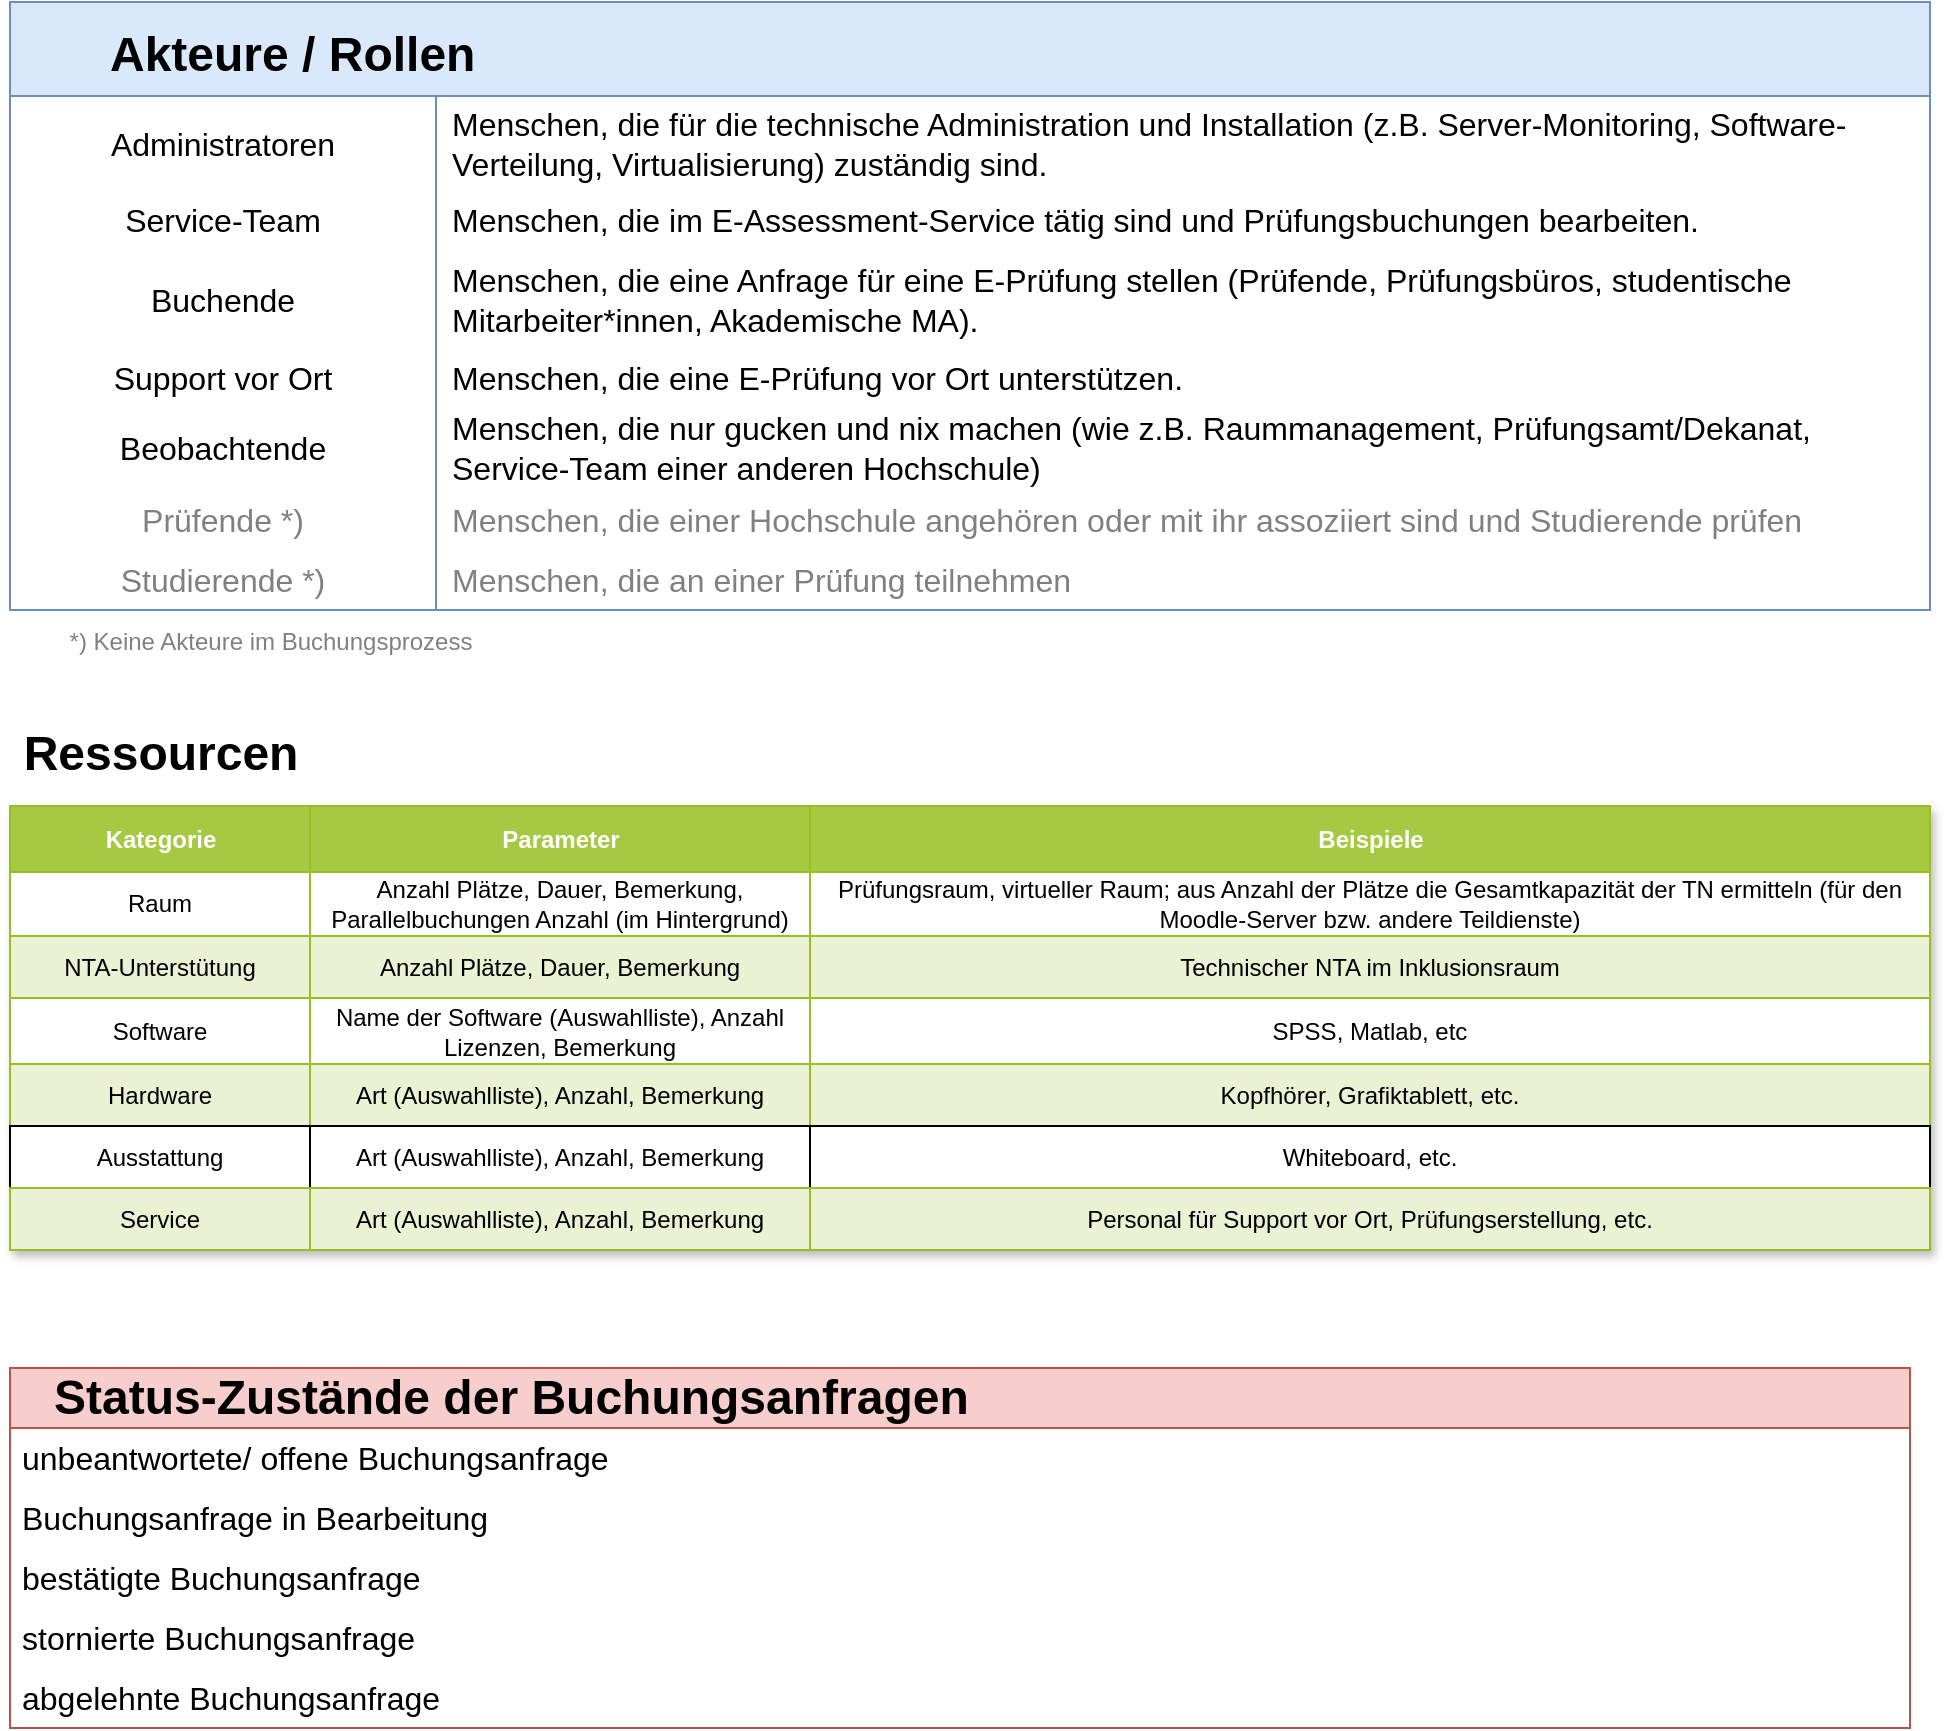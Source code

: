 <mxfile version="24.7.7">
  <diagram name="Seite-1" id="ngaqb3xMoZyI-BjdqdxZ">
    <mxGraphModel dx="1658" dy="996" grid="1" gridSize="10" guides="1" tooltips="1" connect="1" arrows="1" fold="1" page="1" pageScale="1" pageWidth="827" pageHeight="1169" math="0" shadow="0">
      <root>
        <mxCell id="0" />
        <mxCell id="1" parent="0" />
        <mxCell id="2kAH8OuJMMJden_yHNVl-6" value="Akteure / Rollen" style="shape=table;startSize=47;container=1;collapsible=0;childLayout=tableLayout;fixedRows=1;rowLines=0;fontStyle=1;strokeColor=#6c8ebf;fontSize=24;fillColor=#dae8fc;align=left;spacingLeft=48;" vertex="1" parent="1">
          <mxGeometry x="40" y="23" width="960" height="304" as="geometry" />
        </mxCell>
        <mxCell id="2kAH8OuJMMJden_yHNVl-7" value="" style="shape=tableRow;horizontal=0;startSize=0;swimlaneHead=0;swimlaneBody=0;top=0;left=0;bottom=0;right=0;collapsible=0;dropTarget=0;fillColor=none;points=[[0,0.5],[1,0.5]];portConstraint=eastwest;strokeColor=inherit;fontSize=16;" vertex="1" parent="2kAH8OuJMMJden_yHNVl-6">
          <mxGeometry y="47" width="960" height="47" as="geometry" />
        </mxCell>
        <mxCell id="2kAH8OuJMMJden_yHNVl-8" value="Administratoren" style="shape=partialRectangle;html=1;whiteSpace=wrap;connectable=0;fillColor=none;top=0;left=0;bottom=0;right=0;overflow=hidden;pointerEvents=1;strokeColor=inherit;fontSize=16;" vertex="1" parent="2kAH8OuJMMJden_yHNVl-7">
          <mxGeometry width="213" height="47" as="geometry">
            <mxRectangle width="213" height="47" as="alternateBounds" />
          </mxGeometry>
        </mxCell>
        <mxCell id="2kAH8OuJMMJden_yHNVl-9" value="Menschen, die für die technische Administration und Installation (z.B. Server-Monitoring, Software-Verteilung, Virtualisierung) zuständig sind." style="shape=partialRectangle;html=1;whiteSpace=wrap;connectable=0;fillColor=none;top=0;left=0;bottom=0;right=0;align=left;spacingLeft=6;overflow=hidden;strokeColor=inherit;fontSize=16;" vertex="1" parent="2kAH8OuJMMJden_yHNVl-7">
          <mxGeometry x="213" width="747" height="47" as="geometry">
            <mxRectangle width="747" height="47" as="alternateBounds" />
          </mxGeometry>
        </mxCell>
        <mxCell id="2kAH8OuJMMJden_yHNVl-10" value="" style="shape=tableRow;horizontal=0;startSize=0;swimlaneHead=0;swimlaneBody=0;top=0;left=0;bottom=0;right=0;collapsible=0;dropTarget=0;fillColor=none;points=[[0,0.5],[1,0.5]];portConstraint=eastwest;strokeColor=inherit;fontSize=16;" vertex="1" parent="2kAH8OuJMMJden_yHNVl-6">
          <mxGeometry y="94" width="960" height="30" as="geometry" />
        </mxCell>
        <mxCell id="2kAH8OuJMMJden_yHNVl-11" value="Service-Team" style="shape=partialRectangle;html=1;whiteSpace=wrap;connectable=0;fillColor=none;top=0;left=0;bottom=0;right=0;overflow=hidden;strokeColor=inherit;fontSize=16;" vertex="1" parent="2kAH8OuJMMJden_yHNVl-10">
          <mxGeometry width="213" height="30" as="geometry">
            <mxRectangle width="213" height="30" as="alternateBounds" />
          </mxGeometry>
        </mxCell>
        <mxCell id="2kAH8OuJMMJden_yHNVl-12" value="Menschen, die im E-Assessment-Service tätig sind und Prüfungsbuchungen bearbeiten." style="shape=partialRectangle;html=1;whiteSpace=wrap;connectable=0;fillColor=none;top=0;left=0;bottom=0;right=0;align=left;spacingLeft=6;overflow=hidden;strokeColor=inherit;fontSize=16;" vertex="1" parent="2kAH8OuJMMJden_yHNVl-10">
          <mxGeometry x="213" width="747" height="30" as="geometry">
            <mxRectangle width="747" height="30" as="alternateBounds" />
          </mxGeometry>
        </mxCell>
        <mxCell id="2kAH8OuJMMJden_yHNVl-13" value="" style="shape=tableRow;horizontal=0;startSize=0;swimlaneHead=0;swimlaneBody=0;top=0;left=0;bottom=0;right=0;collapsible=0;dropTarget=0;fillColor=none;points=[[0,0.5],[1,0.5]];portConstraint=eastwest;strokeColor=inherit;fontSize=16;" vertex="1" parent="2kAH8OuJMMJden_yHNVl-6">
          <mxGeometry y="124" width="960" height="50" as="geometry" />
        </mxCell>
        <mxCell id="2kAH8OuJMMJden_yHNVl-14" value="&lt;div&gt;Buchende&lt;/div&gt;" style="shape=partialRectangle;html=1;whiteSpace=wrap;connectable=0;fillColor=none;top=0;left=0;bottom=0;right=0;overflow=hidden;strokeColor=inherit;fontSize=16;" vertex="1" parent="2kAH8OuJMMJden_yHNVl-13">
          <mxGeometry width="213" height="50" as="geometry">
            <mxRectangle width="213" height="50" as="alternateBounds" />
          </mxGeometry>
        </mxCell>
        <mxCell id="2kAH8OuJMMJden_yHNVl-15" value="Menschen, die eine Anfrage für eine E-Prüfung stellen (Prüfende, Prüfungsbüros, studentische Mitarbeiter*innen, Akademische MA)." style="shape=partialRectangle;html=1;whiteSpace=wrap;connectable=0;fillColor=none;top=0;left=0;bottom=0;right=0;align=left;spacingLeft=6;overflow=hidden;strokeColor=inherit;fontSize=16;" vertex="1" parent="2kAH8OuJMMJden_yHNVl-13">
          <mxGeometry x="213" width="747" height="50" as="geometry">
            <mxRectangle width="747" height="50" as="alternateBounds" />
          </mxGeometry>
        </mxCell>
        <mxCell id="2kAH8OuJMMJden_yHNVl-25" style="shape=tableRow;horizontal=0;startSize=0;swimlaneHead=0;swimlaneBody=0;top=0;left=0;bottom=0;right=0;collapsible=0;dropTarget=0;fillColor=none;points=[[0,0.5],[1,0.5]];portConstraint=eastwest;strokeColor=inherit;fontSize=16;" vertex="1" parent="2kAH8OuJMMJden_yHNVl-6">
          <mxGeometry y="174" width="960" height="27" as="geometry" />
        </mxCell>
        <mxCell id="2kAH8OuJMMJden_yHNVl-26" value="Support vor Ort" style="shape=partialRectangle;html=1;whiteSpace=wrap;connectable=0;fillColor=none;top=0;left=0;bottom=0;right=0;overflow=hidden;strokeColor=inherit;fontSize=16;" vertex="1" parent="2kAH8OuJMMJden_yHNVl-25">
          <mxGeometry width="213" height="27" as="geometry">
            <mxRectangle width="213" height="27" as="alternateBounds" />
          </mxGeometry>
        </mxCell>
        <mxCell id="2kAH8OuJMMJden_yHNVl-27" value="Menschen, die eine E-Prüfung vor Ort unterstützen.&lt;span style=&quot;white-space: pre;&quot;&gt;&#x9;&lt;/span&gt;" style="shape=partialRectangle;html=1;whiteSpace=wrap;connectable=0;fillColor=none;top=0;left=0;bottom=0;right=0;align=left;spacingLeft=6;overflow=hidden;strokeColor=inherit;fontSize=16;" vertex="1" parent="2kAH8OuJMMJden_yHNVl-25">
          <mxGeometry x="213" width="747" height="27" as="geometry">
            <mxRectangle width="747" height="27" as="alternateBounds" />
          </mxGeometry>
        </mxCell>
        <mxCell id="2kAH8OuJMMJden_yHNVl-22" style="shape=tableRow;horizontal=0;startSize=0;swimlaneHead=0;swimlaneBody=0;top=0;left=0;bottom=0;right=0;collapsible=0;dropTarget=0;fillColor=none;points=[[0,0.5],[1,0.5]];portConstraint=eastwest;strokeColor=inherit;fontSize=16;" vertex="1" parent="2kAH8OuJMMJden_yHNVl-6">
          <mxGeometry y="201" width="960" height="43" as="geometry" />
        </mxCell>
        <mxCell id="2kAH8OuJMMJden_yHNVl-23" value="Beobachtende" style="shape=partialRectangle;html=1;whiteSpace=wrap;connectable=0;fillColor=none;top=0;left=0;bottom=0;right=0;overflow=hidden;strokeColor=inherit;fontSize=16;" vertex="1" parent="2kAH8OuJMMJden_yHNVl-22">
          <mxGeometry width="213" height="43" as="geometry">
            <mxRectangle width="213" height="43" as="alternateBounds" />
          </mxGeometry>
        </mxCell>
        <mxCell id="2kAH8OuJMMJden_yHNVl-24" value="Menschen, die nur gucken und nix machen (wie z.B. Raummanagement, Prüfungsamt/Dekanat, Service-Team einer anderen Hochschule)" style="shape=partialRectangle;html=1;whiteSpace=wrap;connectable=0;fillColor=none;top=0;left=0;bottom=0;right=0;align=left;spacingLeft=6;overflow=hidden;strokeColor=inherit;fontSize=16;" vertex="1" parent="2kAH8OuJMMJden_yHNVl-22">
          <mxGeometry x="213" width="747" height="43" as="geometry">
            <mxRectangle width="747" height="43" as="alternateBounds" />
          </mxGeometry>
        </mxCell>
        <mxCell id="2kAH8OuJMMJden_yHNVl-19" style="shape=tableRow;horizontal=0;startSize=0;swimlaneHead=0;swimlaneBody=0;top=0;left=0;bottom=0;right=0;collapsible=0;dropTarget=0;fillColor=none;points=[[0,0.5],[1,0.5]];portConstraint=eastwest;strokeColor=inherit;fontSize=16;" vertex="1" parent="2kAH8OuJMMJden_yHNVl-6">
          <mxGeometry y="244" width="960" height="30" as="geometry" />
        </mxCell>
        <mxCell id="2kAH8OuJMMJden_yHNVl-20" value="&lt;font color=&quot;#808080&quot;&gt;Prüfende *)&lt;/font&gt;" style="shape=partialRectangle;html=1;whiteSpace=wrap;connectable=0;fillColor=none;top=0;left=0;bottom=0;right=0;overflow=hidden;strokeColor=inherit;fontSize=16;" vertex="1" parent="2kAH8OuJMMJden_yHNVl-19">
          <mxGeometry width="213" height="30" as="geometry">
            <mxRectangle width="213" height="30" as="alternateBounds" />
          </mxGeometry>
        </mxCell>
        <mxCell id="2kAH8OuJMMJden_yHNVl-21" value="&lt;font color=&quot;#808080&quot;&gt;Menschen, die einer Hochschule angehören oder mit ihr assoziiert sind und Studierende prüfen&lt;/font&gt;" style="shape=partialRectangle;html=1;whiteSpace=wrap;connectable=0;fillColor=none;top=0;left=0;bottom=0;right=0;align=left;spacingLeft=6;overflow=hidden;strokeColor=inherit;fontSize=16;" vertex="1" parent="2kAH8OuJMMJden_yHNVl-19">
          <mxGeometry x="213" width="747" height="30" as="geometry">
            <mxRectangle width="747" height="30" as="alternateBounds" />
          </mxGeometry>
        </mxCell>
        <mxCell id="2kAH8OuJMMJden_yHNVl-16" style="shape=tableRow;horizontal=0;startSize=0;swimlaneHead=0;swimlaneBody=0;top=0;left=0;bottom=0;right=0;collapsible=0;dropTarget=0;fillColor=none;points=[[0,0.5],[1,0.5]];portConstraint=eastwest;strokeColor=inherit;fontSize=16;" vertex="1" parent="2kAH8OuJMMJden_yHNVl-6">
          <mxGeometry y="274" width="960" height="30" as="geometry" />
        </mxCell>
        <mxCell id="2kAH8OuJMMJden_yHNVl-17" value="&lt;font color=&quot;#808080&quot;&gt;Studierende *)&lt;br&gt;&lt;/font&gt;" style="shape=partialRectangle;html=1;whiteSpace=wrap;connectable=0;fillColor=none;top=0;left=0;bottom=0;right=0;overflow=hidden;strokeColor=inherit;fontSize=16;" vertex="1" parent="2kAH8OuJMMJden_yHNVl-16">
          <mxGeometry width="213" height="30" as="geometry">
            <mxRectangle width="213" height="30" as="alternateBounds" />
          </mxGeometry>
        </mxCell>
        <mxCell id="2kAH8OuJMMJden_yHNVl-18" value="&lt;font color=&quot;#808080&quot;&gt;Menschen, die an einer Prüfung teilnehmen&lt;/font&gt;" style="shape=partialRectangle;html=1;whiteSpace=wrap;connectable=0;fillColor=none;top=0;left=0;bottom=0;right=0;align=left;spacingLeft=6;overflow=hidden;strokeColor=inherit;fontSize=16;" vertex="1" parent="2kAH8OuJMMJden_yHNVl-16">
          <mxGeometry x="213" width="747" height="30" as="geometry">
            <mxRectangle width="747" height="30" as="alternateBounds" />
          </mxGeometry>
        </mxCell>
        <mxCell id="2kAH8OuJMMJden_yHNVl-28" value="Assets" style="childLayout=tableLayout;recursiveResize=0;strokeColor=#98bf21;fillColor=#A7C942;shadow=1;" vertex="1" parent="1">
          <mxGeometry x="40" y="425" width="960" height="222" as="geometry" />
        </mxCell>
        <mxCell id="2kAH8OuJMMJden_yHNVl-29" style="shape=tableRow;horizontal=0;startSize=0;swimlaneHead=0;swimlaneBody=0;top=0;left=0;bottom=0;right=0;dropTarget=0;collapsible=0;recursiveResize=0;expand=0;fontStyle=0;strokeColor=inherit;fillColor=#ffffff;" vertex="1" parent="2kAH8OuJMMJden_yHNVl-28">
          <mxGeometry width="960" height="33" as="geometry" />
        </mxCell>
        <mxCell id="2kAH8OuJMMJden_yHNVl-30" value="Kategorie" style="connectable=0;recursiveResize=0;strokeColor=inherit;fillColor=#A7C942;align=center;fontStyle=1;fontColor=#FFFFFF;html=1;" vertex="1" parent="2kAH8OuJMMJden_yHNVl-29">
          <mxGeometry width="150" height="33" as="geometry">
            <mxRectangle width="150" height="33" as="alternateBounds" />
          </mxGeometry>
        </mxCell>
        <mxCell id="2kAH8OuJMMJden_yHNVl-31" value="Parameter" style="connectable=0;recursiveResize=0;strokeColor=inherit;fillColor=#A7C942;align=center;fontStyle=1;fontColor=#FFFFFF;html=1;" vertex="1" parent="2kAH8OuJMMJden_yHNVl-29">
          <mxGeometry x="150" width="250" height="33" as="geometry">
            <mxRectangle width="250" height="33" as="alternateBounds" />
          </mxGeometry>
        </mxCell>
        <mxCell id="2kAH8OuJMMJden_yHNVl-32" value="Beispiele" style="connectable=0;recursiveResize=0;strokeColor=inherit;fillColor=#A7C942;align=center;fontStyle=1;fontColor=#FFFFFF;html=1;" vertex="1" parent="2kAH8OuJMMJden_yHNVl-29">
          <mxGeometry x="400" width="560" height="33" as="geometry">
            <mxRectangle width="560" height="33" as="alternateBounds" />
          </mxGeometry>
        </mxCell>
        <mxCell id="2kAH8OuJMMJden_yHNVl-33" value="" style="shape=tableRow;horizontal=0;startSize=0;swimlaneHead=0;swimlaneBody=0;top=0;left=0;bottom=0;right=0;dropTarget=0;collapsible=0;recursiveResize=0;expand=0;fontStyle=0;strokeColor=inherit;fillColor=#ffffff;" vertex="1" parent="2kAH8OuJMMJden_yHNVl-28">
          <mxGeometry y="33" width="960" height="32" as="geometry" />
        </mxCell>
        <mxCell id="2kAH8OuJMMJden_yHNVl-34" value="&lt;div&gt;Raum&lt;/div&gt;" style="connectable=0;recursiveResize=0;strokeColor=inherit;fillColor=inherit;align=center;whiteSpace=wrap;html=1;" vertex="1" parent="2kAH8OuJMMJden_yHNVl-33">
          <mxGeometry width="150" height="32" as="geometry">
            <mxRectangle width="150" height="32" as="alternateBounds" />
          </mxGeometry>
        </mxCell>
        <mxCell id="2kAH8OuJMMJden_yHNVl-35" value="Anzahl Plätze, Dauer, Bemerkung, Parallelbuchungen Anzahl (im Hintergrund)" style="connectable=0;recursiveResize=0;strokeColor=inherit;fillColor=inherit;align=center;whiteSpace=wrap;html=1;" vertex="1" parent="2kAH8OuJMMJden_yHNVl-33">
          <mxGeometry x="150" width="250" height="32" as="geometry">
            <mxRectangle width="250" height="32" as="alternateBounds" />
          </mxGeometry>
        </mxCell>
        <mxCell id="2kAH8OuJMMJden_yHNVl-36" value="Prüfungsraum, virtueller Raum; aus Anzahl der Plätze die Gesamtkapazität der TN ermitteln (für den Moodle-Server bzw. andere Teildienste)" style="connectable=0;recursiveResize=0;strokeColor=inherit;fillColor=inherit;align=center;whiteSpace=wrap;html=1;" vertex="1" parent="2kAH8OuJMMJden_yHNVl-33">
          <mxGeometry x="400" width="560" height="32" as="geometry">
            <mxRectangle width="560" height="32" as="alternateBounds" />
          </mxGeometry>
        </mxCell>
        <mxCell id="2kAH8OuJMMJden_yHNVl-37" value="" style="shape=tableRow;horizontal=0;startSize=0;swimlaneHead=0;swimlaneBody=0;top=0;left=0;bottom=0;right=0;dropTarget=0;collapsible=0;recursiveResize=0;expand=0;fontStyle=1;strokeColor=inherit;fillColor=#EAF2D3;" vertex="1" parent="2kAH8OuJMMJden_yHNVl-28">
          <mxGeometry y="65" width="960" height="31" as="geometry" />
        </mxCell>
        <mxCell id="2kAH8OuJMMJden_yHNVl-38" value="NTA-Unterstütung" style="connectable=0;recursiveResize=0;strokeColor=inherit;fillColor=inherit;whiteSpace=wrap;html=1;" vertex="1" parent="2kAH8OuJMMJden_yHNVl-37">
          <mxGeometry width="150" height="31" as="geometry">
            <mxRectangle width="150" height="31" as="alternateBounds" />
          </mxGeometry>
        </mxCell>
        <mxCell id="2kAH8OuJMMJden_yHNVl-39" value="Anzahl Plätze, Dauer, Bemerkung" style="connectable=0;recursiveResize=0;strokeColor=inherit;fillColor=inherit;whiteSpace=wrap;html=1;" vertex="1" parent="2kAH8OuJMMJden_yHNVl-37">
          <mxGeometry x="150" width="250" height="31" as="geometry">
            <mxRectangle width="250" height="31" as="alternateBounds" />
          </mxGeometry>
        </mxCell>
        <mxCell id="2kAH8OuJMMJden_yHNVl-40" value="Technischer NTA im Inklusionsraum" style="connectable=0;recursiveResize=0;strokeColor=inherit;fillColor=inherit;whiteSpace=wrap;html=1;" vertex="1" parent="2kAH8OuJMMJden_yHNVl-37">
          <mxGeometry x="400" width="560" height="31" as="geometry">
            <mxRectangle width="560" height="31" as="alternateBounds" />
          </mxGeometry>
        </mxCell>
        <mxCell id="2kAH8OuJMMJden_yHNVl-41" value="" style="shape=tableRow;horizontal=0;startSize=0;swimlaneHead=0;swimlaneBody=0;top=0;left=0;bottom=0;right=0;dropTarget=0;collapsible=0;recursiveResize=0;expand=0;fontStyle=0;strokeColor=inherit;fillColor=#ffffff;" vertex="1" parent="2kAH8OuJMMJden_yHNVl-28">
          <mxGeometry y="96" width="960" height="33" as="geometry" />
        </mxCell>
        <mxCell id="2kAH8OuJMMJden_yHNVl-42" value="Software" style="connectable=0;recursiveResize=0;strokeColor=inherit;fillColor=inherit;fontStyle=0;align=center;whiteSpace=wrap;html=1;" vertex="1" parent="2kAH8OuJMMJden_yHNVl-41">
          <mxGeometry width="150" height="33" as="geometry">
            <mxRectangle width="150" height="33" as="alternateBounds" />
          </mxGeometry>
        </mxCell>
        <mxCell id="2kAH8OuJMMJden_yHNVl-43" value="Name der Software (Auswahlliste), Anzahl Lizenzen, Bemerkung" style="connectable=0;recursiveResize=0;strokeColor=inherit;fillColor=inherit;fontStyle=0;align=center;whiteSpace=wrap;html=1;" vertex="1" parent="2kAH8OuJMMJden_yHNVl-41">
          <mxGeometry x="150" width="250" height="33" as="geometry">
            <mxRectangle width="250" height="33" as="alternateBounds" />
          </mxGeometry>
        </mxCell>
        <mxCell id="2kAH8OuJMMJden_yHNVl-44" value="SPSS, Matlab, etc" style="connectable=0;recursiveResize=0;strokeColor=inherit;fillColor=inherit;fontStyle=0;align=center;whiteSpace=wrap;html=1;" vertex="1" parent="2kAH8OuJMMJden_yHNVl-41">
          <mxGeometry x="400" width="560" height="33" as="geometry">
            <mxRectangle width="560" height="33" as="alternateBounds" />
          </mxGeometry>
        </mxCell>
        <mxCell id="2kAH8OuJMMJden_yHNVl-45" value="" style="shape=tableRow;horizontal=0;startSize=0;swimlaneHead=0;swimlaneBody=0;top=0;left=0;bottom=0;right=0;dropTarget=0;collapsible=0;recursiveResize=0;expand=0;fontStyle=1;strokeColor=inherit;fillColor=#EAF2D3;" vertex="1" parent="2kAH8OuJMMJden_yHNVl-28">
          <mxGeometry y="129" width="960" height="31" as="geometry" />
        </mxCell>
        <mxCell id="2kAH8OuJMMJden_yHNVl-46" value="Hardware" style="connectable=0;recursiveResize=0;strokeColor=inherit;fillColor=inherit;whiteSpace=wrap;html=1;" vertex="1" parent="2kAH8OuJMMJden_yHNVl-45">
          <mxGeometry width="150" height="31" as="geometry">
            <mxRectangle width="150" height="31" as="alternateBounds" />
          </mxGeometry>
        </mxCell>
        <mxCell id="2kAH8OuJMMJden_yHNVl-47" value="Art (Auswahlliste), Anzahl, Bemerkung" style="connectable=0;recursiveResize=0;strokeColor=inherit;fillColor=inherit;whiteSpace=wrap;html=1;" vertex="1" parent="2kAH8OuJMMJden_yHNVl-45">
          <mxGeometry x="150" width="250" height="31" as="geometry">
            <mxRectangle width="250" height="31" as="alternateBounds" />
          </mxGeometry>
        </mxCell>
        <mxCell id="2kAH8OuJMMJden_yHNVl-48" value="Kopfhörer, Grafiktablett, etc." style="connectable=0;recursiveResize=0;strokeColor=inherit;fillColor=inherit;whiteSpace=wrap;html=1;" vertex="1" parent="2kAH8OuJMMJden_yHNVl-45">
          <mxGeometry x="400" width="560" height="31" as="geometry">
            <mxRectangle width="560" height="31" as="alternateBounds" />
          </mxGeometry>
        </mxCell>
        <mxCell id="2kAH8OuJMMJden_yHNVl-54" style="shape=tableRow;horizontal=0;startSize=0;swimlaneHead=0;swimlaneBody=0;top=0;left=0;bottom=0;right=0;dropTarget=0;collapsible=0;recursiveResize=0;expand=0;fontStyle=1;strokeColor=inherit;fillColor=#EAF2D3;" vertex="1" parent="2kAH8OuJMMJden_yHNVl-28">
          <mxGeometry y="160" width="960" height="31" as="geometry" />
        </mxCell>
        <mxCell id="2kAH8OuJMMJden_yHNVl-55" value="Ausstattung" style="connectable=0;recursiveResize=0;whiteSpace=wrap;html=1;" vertex="1" parent="2kAH8OuJMMJden_yHNVl-54">
          <mxGeometry width="150" height="31" as="geometry">
            <mxRectangle width="150" height="31" as="alternateBounds" />
          </mxGeometry>
        </mxCell>
        <mxCell id="2kAH8OuJMMJden_yHNVl-56" value="Art (Auswahlliste), Anzahl, Bemerkung" style="connectable=0;recursiveResize=0;whiteSpace=wrap;html=1;" vertex="1" parent="2kAH8OuJMMJden_yHNVl-54">
          <mxGeometry x="150" width="250" height="31" as="geometry">
            <mxRectangle width="250" height="31" as="alternateBounds" />
          </mxGeometry>
        </mxCell>
        <mxCell id="2kAH8OuJMMJden_yHNVl-57" value="Whiteboard, etc." style="connectable=0;recursiveResize=0;whiteSpace=wrap;html=1;" vertex="1" parent="2kAH8OuJMMJden_yHNVl-54">
          <mxGeometry x="400" width="560" height="31" as="geometry">
            <mxRectangle width="560" height="31" as="alternateBounds" />
          </mxGeometry>
        </mxCell>
        <mxCell id="2kAH8OuJMMJden_yHNVl-50" style="shape=tableRow;horizontal=0;startSize=0;swimlaneHead=0;swimlaneBody=0;top=0;left=0;bottom=0;right=0;dropTarget=0;collapsible=0;recursiveResize=0;expand=0;fontStyle=1;strokeColor=inherit;fillColor=#EAF2D3;" vertex="1" parent="2kAH8OuJMMJden_yHNVl-28">
          <mxGeometry y="191" width="960" height="31" as="geometry" />
        </mxCell>
        <mxCell id="2kAH8OuJMMJden_yHNVl-51" value="Service" style="connectable=0;recursiveResize=0;strokeColor=inherit;fillColor=inherit;whiteSpace=wrap;html=1;" vertex="1" parent="2kAH8OuJMMJden_yHNVl-50">
          <mxGeometry width="150" height="31" as="geometry">
            <mxRectangle width="150" height="31" as="alternateBounds" />
          </mxGeometry>
        </mxCell>
        <mxCell id="2kAH8OuJMMJden_yHNVl-52" value="Art (Auswahlliste), Anzahl, Bemerkung" style="connectable=0;recursiveResize=0;strokeColor=inherit;fillColor=inherit;whiteSpace=wrap;html=1;" vertex="1" parent="2kAH8OuJMMJden_yHNVl-50">
          <mxGeometry x="150" width="250" height="31" as="geometry">
            <mxRectangle width="250" height="31" as="alternateBounds" />
          </mxGeometry>
        </mxCell>
        <mxCell id="2kAH8OuJMMJden_yHNVl-53" value="Personal für Support vor Ort, Prüfungserstellung, etc." style="connectable=0;recursiveResize=0;strokeColor=inherit;fillColor=inherit;whiteSpace=wrap;html=1;" vertex="1" parent="2kAH8OuJMMJden_yHNVl-50">
          <mxGeometry x="400" width="560" height="31" as="geometry">
            <mxRectangle width="560" height="31" as="alternateBounds" />
          </mxGeometry>
        </mxCell>
        <mxCell id="2kAH8OuJMMJden_yHNVl-49" value="&lt;div style=&quot;font-size: 24px;&quot;&gt;Ressourcen&lt;/div&gt;" style="text;html=1;align=center;verticalAlign=middle;resizable=0;points=[];autosize=1;strokeColor=none;fillColor=none;fontSize=24;fontStyle=1" vertex="1" parent="1">
          <mxGeometry x="40" y="379" width="150" height="40" as="geometry" />
        </mxCell>
        <mxCell id="2kAH8OuJMMJden_yHNVl-58" value="&lt;font color=&quot;#808080&quot;&gt;*) Keine Akteure im Buchungsprozess&lt;/font&gt;" style="text;html=1;align=center;verticalAlign=middle;resizable=0;points=[];autosize=1;strokeColor=none;fillColor=none;" vertex="1" parent="1">
          <mxGeometry x="55" y="328" width="230" height="30" as="geometry" />
        </mxCell>
        <mxCell id="2kAH8OuJMMJden_yHNVl-81" value="&lt;div style=&quot;padding-left: 20px;&quot; align=&quot;left&quot;&gt;&lt;font style=&quot;font-size: 24px;&quot;&gt;&lt;b&gt;Status-Zustände der Buchungsanfragen&lt;/b&gt;&lt;/font&gt;&lt;/div&gt;" style="swimlane;fontStyle=0;childLayout=stackLayout;horizontal=1;startSize=30;horizontalStack=0;resizeParent=1;resizeParentMax=0;resizeLast=0;collapsible=1;marginBottom=0;whiteSpace=wrap;html=1;align=left;fillColor=#f8cecc;strokeColor=#b85450;" vertex="1" parent="1">
          <mxGeometry x="40" y="706" width="950" height="180" as="geometry" />
        </mxCell>
        <mxCell id="2kAH8OuJMMJden_yHNVl-82" value="unbeantwortete/&amp;nbsp;offene&amp;nbsp;Buchungsanfrage" style="text;strokeColor=none;fillColor=none;align=left;verticalAlign=middle;spacingLeft=4;spacingRight=4;overflow=hidden;points=[[0,0.5],[1,0.5]];portConstraint=eastwest;rotatable=0;whiteSpace=wrap;html=1;fontSize=16;" vertex="1" parent="2kAH8OuJMMJden_yHNVl-81">
          <mxGeometry y="30" width="950" height="30" as="geometry" />
        </mxCell>
        <mxCell id="2kAH8OuJMMJden_yHNVl-83" value="Buchungsanfrage&amp;nbsp;in&amp;nbsp;Bearbeitung" style="text;strokeColor=none;fillColor=none;align=left;verticalAlign=middle;spacingLeft=4;spacingRight=4;overflow=hidden;points=[[0,0.5],[1,0.5]];portConstraint=eastwest;rotatable=0;whiteSpace=wrap;html=1;fontSize=16;" vertex="1" parent="2kAH8OuJMMJden_yHNVl-81">
          <mxGeometry y="60" width="950" height="30" as="geometry" />
        </mxCell>
        <mxCell id="2kAH8OuJMMJden_yHNVl-84" value="bestätigte&amp;nbsp;Buchungsanfrage" style="text;strokeColor=none;fillColor=none;align=left;verticalAlign=middle;spacingLeft=4;spacingRight=4;overflow=hidden;points=[[0,0.5],[1,0.5]];portConstraint=eastwest;rotatable=0;whiteSpace=wrap;html=1;fontSize=16;" vertex="1" parent="2kAH8OuJMMJden_yHNVl-81">
          <mxGeometry y="90" width="950" height="30" as="geometry" />
        </mxCell>
        <mxCell id="2kAH8OuJMMJden_yHNVl-90" value="stornierte&amp;nbsp;Buchungsanfrage" style="text;strokeColor=none;fillColor=none;align=left;verticalAlign=middle;spacingLeft=4;spacingRight=4;overflow=hidden;points=[[0,0.5],[1,0.5]];portConstraint=eastwest;rotatable=0;whiteSpace=wrap;html=1;fontSize=16;" vertex="1" parent="2kAH8OuJMMJden_yHNVl-81">
          <mxGeometry y="120" width="950" height="30" as="geometry" />
        </mxCell>
        <mxCell id="2kAH8OuJMMJden_yHNVl-89" value="abgelehnte&amp;nbsp;Buchungsanfrage" style="text;strokeColor=none;fillColor=none;align=left;verticalAlign=middle;spacingLeft=4;spacingRight=4;overflow=hidden;points=[[0,0.5],[1,0.5]];portConstraint=eastwest;rotatable=0;whiteSpace=wrap;html=1;fontSize=16;" vertex="1" parent="2kAH8OuJMMJden_yHNVl-81">
          <mxGeometry y="150" width="950" height="30" as="geometry" />
        </mxCell>
      </root>
    </mxGraphModel>
  </diagram>
</mxfile>
